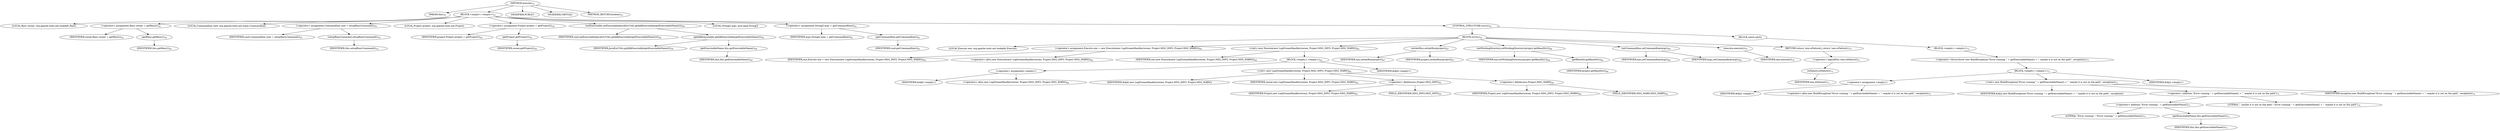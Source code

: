 digraph "execute" {  
"18" [label = <(METHOD,execute)<SUB>53</SUB>> ]
"4" [label = <(PARAM,this)<SUB>53</SUB>> ]
"19" [label = <(BLOCK,&lt;empty&gt;,&lt;empty&gt;)<SUB>53</SUB>> ]
"20" [label = <(LOCAL,Rmic owner: org.apache.tools.ant.taskdefs.Rmic)> ]
"21" [label = <(&lt;operator&gt;.assignment,Rmic owner = getRmic())<SUB>54</SUB>> ]
"22" [label = <(IDENTIFIER,owner,Rmic owner = getRmic())<SUB>54</SUB>> ]
"23" [label = <(getRmic,getRmic())<SUB>54</SUB>> ]
"3" [label = <(IDENTIFIER,this,getRmic())<SUB>54</SUB>> ]
"24" [label = <(LOCAL,Commandline cmd: org.apache.tools.ant.types.Commandline)> ]
"25" [label = <(&lt;operator&gt;.assignment,Commandline cmd = setupRmicCommand())<SUB>55</SUB>> ]
"26" [label = <(IDENTIFIER,cmd,Commandline cmd = setupRmicCommand())<SUB>55</SUB>> ]
"27" [label = <(setupRmicCommand,setupRmicCommand())<SUB>55</SUB>> ]
"5" [label = <(IDENTIFIER,this,setupRmicCommand())<SUB>55</SUB>> ]
"28" [label = <(LOCAL,Project project: org.apache.tools.ant.Project)> ]
"29" [label = <(&lt;operator&gt;.assignment,Project project = getProject())<SUB>56</SUB>> ]
"30" [label = <(IDENTIFIER,project,Project project = getProject())<SUB>56</SUB>> ]
"31" [label = <(getProject,getProject())<SUB>56</SUB>> ]
"32" [label = <(IDENTIFIER,owner,getProject())<SUB>56</SUB>> ]
"33" [label = <(setExecutable,setExecutable(JavaEnvUtils.getJdkExecutable(getExecutableName())))<SUB>58</SUB>> ]
"34" [label = <(IDENTIFIER,cmd,setExecutable(JavaEnvUtils.getJdkExecutable(getExecutableName())))<SUB>58</SUB>> ]
"35" [label = <(getJdkExecutable,getJdkExecutable(getExecutableName()))<SUB>58</SUB>> ]
"36" [label = <(IDENTIFIER,JavaEnvUtils,getJdkExecutable(getExecutableName()))<SUB>58</SUB>> ]
"37" [label = <(getExecutableName,this.getExecutableName())<SUB>58</SUB>> ]
"6" [label = <(IDENTIFIER,this,this.getExecutableName())<SUB>58</SUB>> ]
"38" [label = <(LOCAL,String[] args: java.lang.String[])> ]
"39" [label = <(&lt;operator&gt;.assignment,String[] args = getCommandline())<SUB>61</SUB>> ]
"40" [label = <(IDENTIFIER,args,String[] args = getCommandline())<SUB>61</SUB>> ]
"41" [label = <(getCommandline,getCommandline())<SUB>61</SUB>> ]
"42" [label = <(IDENTIFIER,cmd,getCommandline())<SUB>61</SUB>> ]
"43" [label = <(CONTROL_STRUCTURE,try,try)<SUB>63</SUB>> ]
"44" [label = <(BLOCK,try,try)<SUB>63</SUB>> ]
"8" [label = <(LOCAL,Execute exe: org.apache.tools.ant.taskdefs.Execute)> ]
"45" [label = <(&lt;operator&gt;.assignment,Execute exe = new Execute(new LogStreamHandler(owner, Project.MSG_INFO, Project.MSG_WARN)))<SUB>64</SUB>> ]
"46" [label = <(IDENTIFIER,exe,Execute exe = new Execute(new LogStreamHandler(owner, Project.MSG_INFO, Project.MSG_WARN)))<SUB>64</SUB>> ]
"47" [label = <(&lt;operator&gt;.alloc,new Execute(new LogStreamHandler(owner, Project.MSG_INFO, Project.MSG_WARN)))<SUB>64</SUB>> ]
"48" [label = <(&lt;init&gt;,new Execute(new LogStreamHandler(owner, Project.MSG_INFO, Project.MSG_WARN)))<SUB>64</SUB>> ]
"7" [label = <(IDENTIFIER,exe,new Execute(new LogStreamHandler(owner, Project.MSG_INFO, Project.MSG_WARN)))<SUB>64</SUB>> ]
"49" [label = <(BLOCK,&lt;empty&gt;,&lt;empty&gt;)<SUB>64</SUB>> ]
"50" [label = <(&lt;operator&gt;.assignment,&lt;empty&gt;)> ]
"51" [label = <(IDENTIFIER,$obj0,&lt;empty&gt;)> ]
"52" [label = <(&lt;operator&gt;.alloc,new LogStreamHandler(owner, Project.MSG_INFO, Project.MSG_WARN))<SUB>64</SUB>> ]
"53" [label = <(&lt;init&gt;,new LogStreamHandler(owner, Project.MSG_INFO, Project.MSG_WARN))<SUB>64</SUB>> ]
"54" [label = <(IDENTIFIER,$obj0,new LogStreamHandler(owner, Project.MSG_INFO, Project.MSG_WARN))> ]
"55" [label = <(IDENTIFIER,owner,new LogStreamHandler(owner, Project.MSG_INFO, Project.MSG_WARN))<SUB>64</SUB>> ]
"56" [label = <(&lt;operator&gt;.fieldAccess,Project.MSG_INFO)<SUB>65</SUB>> ]
"57" [label = <(IDENTIFIER,Project,new LogStreamHandler(owner, Project.MSG_INFO, Project.MSG_WARN))<SUB>65</SUB>> ]
"58" [label = <(FIELD_IDENTIFIER,MSG_INFO,MSG_INFO)<SUB>65</SUB>> ]
"59" [label = <(&lt;operator&gt;.fieldAccess,Project.MSG_WARN)<SUB>66</SUB>> ]
"60" [label = <(IDENTIFIER,Project,new LogStreamHandler(owner, Project.MSG_INFO, Project.MSG_WARN))<SUB>66</SUB>> ]
"61" [label = <(FIELD_IDENTIFIER,MSG_WARN,MSG_WARN)<SUB>66</SUB>> ]
"62" [label = <(IDENTIFIER,$obj0,&lt;empty&gt;)> ]
"63" [label = <(setAntRun,setAntRun(project))<SUB>67</SUB>> ]
"64" [label = <(IDENTIFIER,exe,setAntRun(project))<SUB>67</SUB>> ]
"65" [label = <(IDENTIFIER,project,setAntRun(project))<SUB>67</SUB>> ]
"66" [label = <(setWorkingDirectory,setWorkingDirectory(project.getBaseDir()))<SUB>68</SUB>> ]
"67" [label = <(IDENTIFIER,exe,setWorkingDirectory(project.getBaseDir()))<SUB>68</SUB>> ]
"68" [label = <(getBaseDir,getBaseDir())<SUB>68</SUB>> ]
"69" [label = <(IDENTIFIER,project,getBaseDir())<SUB>68</SUB>> ]
"70" [label = <(setCommandline,setCommandline(args))<SUB>69</SUB>> ]
"71" [label = <(IDENTIFIER,exe,setCommandline(args))<SUB>69</SUB>> ]
"72" [label = <(IDENTIFIER,args,setCommandline(args))<SUB>69</SUB>> ]
"73" [label = <(execute,execute())<SUB>70</SUB>> ]
"74" [label = <(IDENTIFIER,exe,execute())<SUB>70</SUB>> ]
"75" [label = <(RETURN,return !exe.isFailure();,return !exe.isFailure();)<SUB>71</SUB>> ]
"76" [label = <(&lt;operator&gt;.logicalNot,!exe.isFailure())<SUB>71</SUB>> ]
"77" [label = <(isFailure,isFailure())<SUB>71</SUB>> ]
"78" [label = <(IDENTIFIER,exe,isFailure())<SUB>71</SUB>> ]
"79" [label = <(BLOCK,catch,catch)> ]
"80" [label = <(BLOCK,&lt;empty&gt;,&lt;empty&gt;)<SUB>72</SUB>> ]
"81" [label = <(&lt;operator&gt;.throw,throw new BuildException(&quot;Error running &quot; + getExecutableName() + &quot; -maybe it is not on the path&quot;, exception);)<SUB>73</SUB>> ]
"82" [label = <(BLOCK,&lt;empty&gt;,&lt;empty&gt;)<SUB>73</SUB>> ]
"83" [label = <(&lt;operator&gt;.assignment,&lt;empty&gt;)> ]
"84" [label = <(IDENTIFIER,$obj2,&lt;empty&gt;)> ]
"85" [label = <(&lt;operator&gt;.alloc,new BuildException(&quot;Error running &quot; + getExecutableName() + &quot; -maybe it is not on the path&quot;, exception))<SUB>73</SUB>> ]
"86" [label = <(&lt;init&gt;,new BuildException(&quot;Error running &quot; + getExecutableName() + &quot; -maybe it is not on the path&quot;, exception))<SUB>73</SUB>> ]
"87" [label = <(IDENTIFIER,$obj2,new BuildException(&quot;Error running &quot; + getExecutableName() + &quot; -maybe it is not on the path&quot;, exception))> ]
"88" [label = <(&lt;operator&gt;.addition,&quot;Error running &quot; + getExecutableName() + &quot; -maybe it is not on the path&quot;)<SUB>73</SUB>> ]
"89" [label = <(&lt;operator&gt;.addition,&quot;Error running &quot; + getExecutableName())<SUB>73</SUB>> ]
"90" [label = <(LITERAL,&quot;Error running &quot;,&quot;Error running &quot; + getExecutableName())<SUB>73</SUB>> ]
"91" [label = <(getExecutableName,this.getExecutableName())<SUB>73</SUB>> ]
"9" [label = <(IDENTIFIER,this,this.getExecutableName())<SUB>73</SUB>> ]
"92" [label = <(LITERAL,&quot; -maybe it is not on the path&quot;,&quot;Error running &quot; + getExecutableName() + &quot; -maybe it is not on the path&quot;)<SUB>74</SUB>> ]
"93" [label = <(IDENTIFIER,exception,new BuildException(&quot;Error running &quot; + getExecutableName() + &quot; -maybe it is not on the path&quot;, exception))<SUB>74</SUB>> ]
"94" [label = <(IDENTIFIER,$obj2,&lt;empty&gt;)> ]
"95" [label = <(MODIFIER,PUBLIC)> ]
"96" [label = <(MODIFIER,VIRTUAL)> ]
"97" [label = <(METHOD_RETURN,boolean)<SUB>53</SUB>> ]
  "18" -> "4" 
  "18" -> "19" 
  "18" -> "95" 
  "18" -> "96" 
  "18" -> "97" 
  "19" -> "20" 
  "19" -> "21" 
  "19" -> "24" 
  "19" -> "25" 
  "19" -> "28" 
  "19" -> "29" 
  "19" -> "33" 
  "19" -> "38" 
  "19" -> "39" 
  "19" -> "43" 
  "21" -> "22" 
  "21" -> "23" 
  "23" -> "3" 
  "25" -> "26" 
  "25" -> "27" 
  "27" -> "5" 
  "29" -> "30" 
  "29" -> "31" 
  "31" -> "32" 
  "33" -> "34" 
  "33" -> "35" 
  "35" -> "36" 
  "35" -> "37" 
  "37" -> "6" 
  "39" -> "40" 
  "39" -> "41" 
  "41" -> "42" 
  "43" -> "44" 
  "43" -> "79" 
  "44" -> "8" 
  "44" -> "45" 
  "44" -> "48" 
  "44" -> "63" 
  "44" -> "66" 
  "44" -> "70" 
  "44" -> "73" 
  "44" -> "75" 
  "45" -> "46" 
  "45" -> "47" 
  "48" -> "7" 
  "48" -> "49" 
  "49" -> "50" 
  "49" -> "53" 
  "49" -> "62" 
  "50" -> "51" 
  "50" -> "52" 
  "53" -> "54" 
  "53" -> "55" 
  "53" -> "56" 
  "53" -> "59" 
  "56" -> "57" 
  "56" -> "58" 
  "59" -> "60" 
  "59" -> "61" 
  "63" -> "64" 
  "63" -> "65" 
  "66" -> "67" 
  "66" -> "68" 
  "68" -> "69" 
  "70" -> "71" 
  "70" -> "72" 
  "73" -> "74" 
  "75" -> "76" 
  "76" -> "77" 
  "77" -> "78" 
  "79" -> "80" 
  "80" -> "81" 
  "81" -> "82" 
  "82" -> "83" 
  "82" -> "86" 
  "82" -> "94" 
  "83" -> "84" 
  "83" -> "85" 
  "86" -> "87" 
  "86" -> "88" 
  "86" -> "93" 
  "88" -> "89" 
  "88" -> "92" 
  "89" -> "90" 
  "89" -> "91" 
  "91" -> "9" 
}
